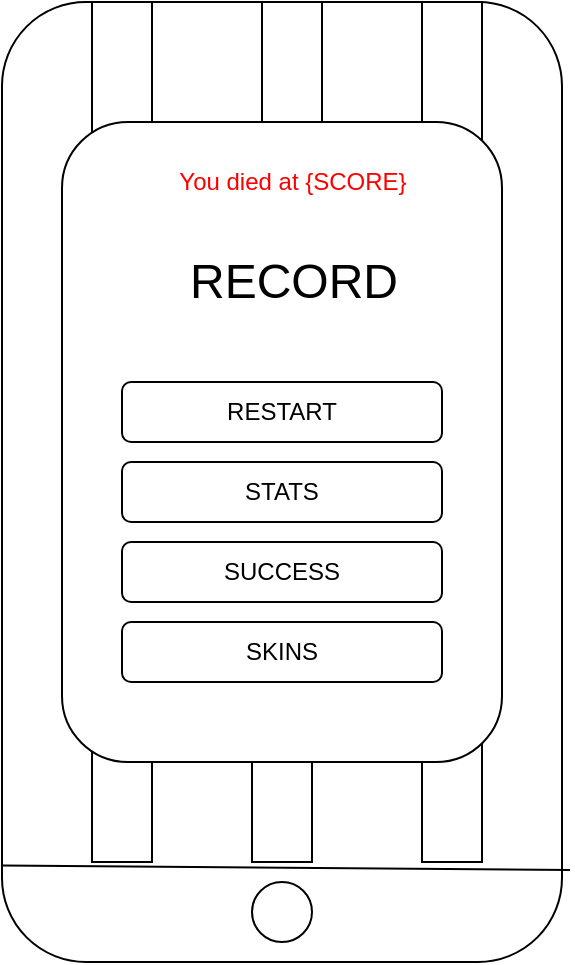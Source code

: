 <mxfile version="14.2.9" type="device"><diagram id="WsImqzuqAOYwBdMP5bR6" name="Page-1"><mxGraphModel dx="800" dy="458" grid="1" gridSize="10" guides="1" tooltips="1" connect="1" arrows="1" fold="1" page="1" pageScale="1" pageWidth="850" pageHeight="1100" math="0" shadow="0"><root><mxCell id="0"/><mxCell id="1" parent="0"/><mxCell id="_h48hR4ANt1tZewIg_mt-2" value="" style="rounded=1;whiteSpace=wrap;html=1;" vertex="1" parent="1"><mxGeometry x="280" y="80" width="280" height="480" as="geometry"/></mxCell><mxCell id="_h48hR4ANt1tZewIg_mt-3" value="" style="endArrow=none;html=1;exitX=0.001;exitY=0.887;exitDx=0;exitDy=0;exitPerimeter=0;" edge="1" parent="1"><mxGeometry width="50" height="50" relative="1" as="geometry"><mxPoint x="280.28" y="511.76" as="sourcePoint"/><mxPoint x="564" y="514" as="targetPoint"/></mxGeometry></mxCell><mxCell id="_h48hR4ANt1tZewIg_mt-4" value="" style="ellipse;whiteSpace=wrap;html=1;aspect=fixed;" vertex="1" parent="1"><mxGeometry x="405" y="520" width="30" height="30" as="geometry"/></mxCell><mxCell id="_h48hR4ANt1tZewIg_mt-5" value="" style="rounded=0;whiteSpace=wrap;html=1;" vertex="1" parent="1"><mxGeometry x="410" y="80" width="30" height="120" as="geometry"/></mxCell><mxCell id="_h48hR4ANt1tZewIg_mt-6" value="" style="rounded=0;whiteSpace=wrap;html=1;" vertex="1" parent="1"><mxGeometry x="405" y="300" width="30" height="210" as="geometry"/></mxCell><mxCell id="_h48hR4ANt1tZewIg_mt-7" value="" style="rounded=0;whiteSpace=wrap;html=1;" vertex="1" parent="1"><mxGeometry x="490" y="400" width="30" height="110" as="geometry"/></mxCell><mxCell id="_h48hR4ANt1tZewIg_mt-8" value="" style="rounded=0;whiteSpace=wrap;html=1;" vertex="1" parent="1"><mxGeometry x="490" y="80" width="30" height="220" as="geometry"/></mxCell><mxCell id="_h48hR4ANt1tZewIg_mt-14" value="" style="rounded=0;whiteSpace=wrap;html=1;" vertex="1" parent="1"><mxGeometry x="325" y="320" width="30" height="190" as="geometry"/></mxCell><mxCell id="_h48hR4ANt1tZewIg_mt-15" value="" style="rounded=0;whiteSpace=wrap;html=1;" vertex="1" parent="1"><mxGeometry x="325" y="80" width="30" height="160" as="geometry"/></mxCell><mxCell id="_h48hR4ANt1tZewIg_mt-16" value="" style="rounded=1;whiteSpace=wrap;html=1;" vertex="1" parent="1"><mxGeometry x="310" y="140" width="220" height="320" as="geometry"/></mxCell><mxCell id="_h48hR4ANt1tZewIg_mt-17" value="&lt;font style=&quot;font-size: 24px&quot;&gt;RECORD&lt;/font&gt;" style="text;html=1;strokeColor=none;fillColor=none;align=center;verticalAlign=middle;whiteSpace=wrap;rounded=0;" vertex="1" parent="1"><mxGeometry x="405.5" y="210" width="40" height="20" as="geometry"/></mxCell><mxCell id="_h48hR4ANt1tZewIg_mt-18" value="RESTART" style="rounded=1;whiteSpace=wrap;html=1;" vertex="1" parent="1"><mxGeometry x="340" y="270" width="160" height="30" as="geometry"/></mxCell><mxCell id="_h48hR4ANt1tZewIg_mt-20" value="STATS" style="rounded=1;whiteSpace=wrap;html=1;" vertex="1" parent="1"><mxGeometry x="340" y="310" width="160" height="30" as="geometry"/></mxCell><mxCell id="_h48hR4ANt1tZewIg_mt-21" value="SUCCESS" style="rounded=1;whiteSpace=wrap;html=1;" vertex="1" parent="1"><mxGeometry x="340" y="350" width="160" height="30" as="geometry"/></mxCell><mxCell id="_h48hR4ANt1tZewIg_mt-22" value="SKINS" style="rounded=1;whiteSpace=wrap;html=1;" vertex="1" parent="1"><mxGeometry x="340" y="390" width="160" height="30" as="geometry"/></mxCell><mxCell id="_h48hR4ANt1tZewIg_mt-23" value="&lt;font color=&quot;#FF0000&quot;&gt;You died at {SCORE}&lt;/font&gt;" style="text;html=1;align=center;verticalAlign=middle;whiteSpace=wrap;rounded=0;" vertex="1" parent="1"><mxGeometry x="363" y="160" width="125" height="20" as="geometry"/></mxCell></root></mxGraphModel></diagram></mxfile>